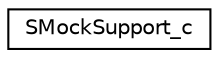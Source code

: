 digraph "Graphical Class Hierarchy"
{
 // LATEX_PDF_SIZE
  edge [fontname="Helvetica",fontsize="10",labelfontname="Helvetica",labelfontsize="10"];
  node [fontname="Helvetica",fontsize="10",shape=record];
  rankdir="LR";
  Node0 [label="SMockSupport_c",height=0.2,width=0.4,color="black", fillcolor="white", style="filled",URL="$structSMockSupport__c.html",tooltip=" "];
}
